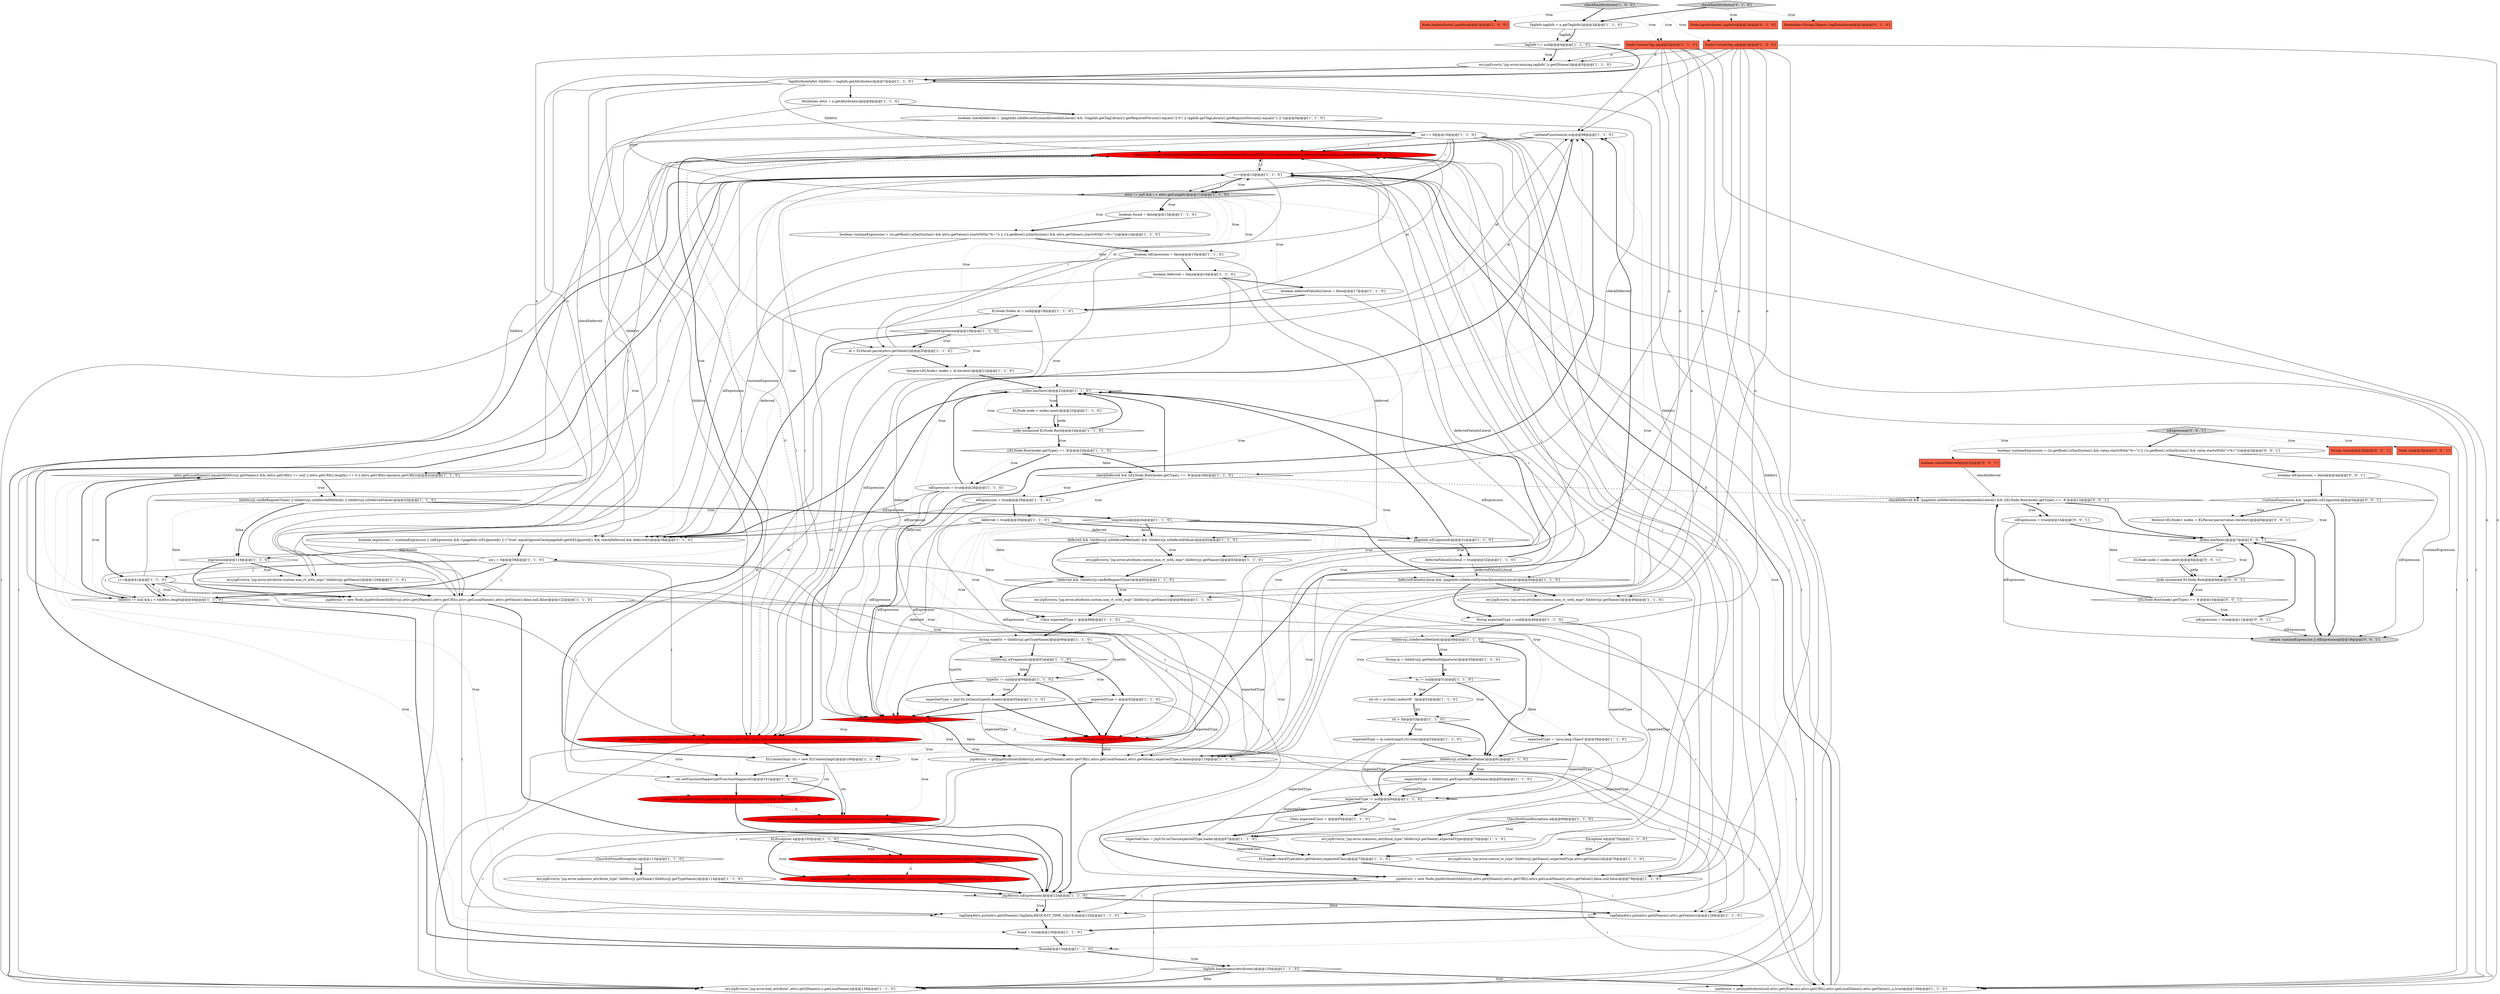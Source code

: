 digraph {
47 [style = filled, label = "checkXmlAttributes['1', '0', '0']", fillcolor = lightgray, shape = diamond image = "AAA0AAABBB1BBB"];
57 [style = filled, label = "Iterator<ELNode> nodes = el.iterator()@@@21@@@['1', '1', '0']", fillcolor = white, shape = ellipse image = "AAA0AAABBB1BBB"];
83 [style = filled, label = "validateFunctions(el,n)@@@98@@@['1', '1', '0']", fillcolor = white, shape = ellipse image = "AAA0AAABBB1BBB"];
109 [style = filled, label = "elExpression = true@@@14@@@['0', '0', '1']", fillcolor = white, shape = ellipse image = "AAA0AAABBB3BBB"];
94 [style = filled, label = "checkXmlAttributes['0', '1', '0']", fillcolor = lightgray, shape = diamond image = "AAA0AAABBB2BBB"];
16 [style = filled, label = "ctx.setFunctionMapper(getFunctionMapper(el))@@@101@@@['1', '1', '0']", fillcolor = white, shape = ellipse image = "AAA0AAABBB1BBB"];
65 [style = filled, label = "tldAttrs(j(.canBeRequestTime() || tldAttrs(j(.isDeferredMethod() || tldAttrs(j(.isDeferredValue()@@@43@@@['1', '1', '0']", fillcolor = white, shape = diamond image = "AAA0AAABBB1BBB"];
96 [style = filled, label = "jspAttrs(i( = new Node.JspAttribute(tldAttrs(j(,attrs.getQName(i),attrs.getURI(i),attrs.getLocalName(i),attrs.getValue(i),false,el,false)@@@99@@@['0', '1', '0']", fillcolor = red, shape = ellipse image = "AAA1AAABBB2BBB"];
87 [style = filled, label = "deferred && !tldAttrs(j(.isDeferredMethod() && !tldAttrs(j(.isDeferredValue()@@@82@@@['1', '1', '0']", fillcolor = white, shape = diamond image = "AAA0AAABBB1BBB"];
52 [style = filled, label = "expectedType = JspUtil.toClass(typeStr,loader)@@@95@@@['1', '1', '0']", fillcolor = white, shape = ellipse image = "AAA0AAABBB1BBB"];
111 [style = filled, label = "return runtimeExpression || elExpression@@@19@@@['0', '0', '1']", fillcolor = lightgray, shape = ellipse image = "AAA0AAABBB3BBB"];
108 [style = filled, label = "((ELNode.Root)node).getType() == '$'@@@10@@@['0', '0', '1']", fillcolor = white, shape = diamond image = "AAA0AAABBB3BBB"];
7 [style = filled, label = "err.jspError(n,\"jsp.error.coerce_to_type\",tldAttrs(j(.getName(),expectedType,attrs.getValue(i))@@@76@@@['1', '1', '0']", fillcolor = white, shape = ellipse image = "AAA0AAABBB1BBB"];
113 [style = filled, label = "boolean checkDeferred@@@2@@@['0', '0', '1']", fillcolor = tomato, shape = box image = "AAA0AAABBB3BBB"];
77 [style = filled, label = "tagInfo.hasDynamicAttributes()@@@135@@@['1', '1', '0']", fillcolor = white, shape = diamond image = "AAA0AAABBB1BBB"];
78 [style = filled, label = "boolean expression = runtimeExpression || (elExpression && (!pageInfo.isELIgnored() || (!\"true\".equalsIgnoreCase(pageInfo.getIsELIgnored()) && checkDeferred && deferred)))@@@38@@@['1', '1', '0']", fillcolor = white, shape = ellipse image = "AAA0AAABBB1BBB"];
103 [style = filled, label = "String value@@@2@@@['0', '0', '1']", fillcolor = tomato, shape = box image = "AAA0AAABBB3BBB"];
69 [style = filled, label = "Class expectedType = @@@88@@@['1', '1', '0']", fillcolor = white, shape = ellipse image = "AAA0AAABBB1BBB"];
95 [style = filled, label = "Node.JspAttribute(( jspAttrs@@@2@@@['0', '1', '0']", fillcolor = tomato, shape = box image = "AAA0AAABBB2BBB"];
106 [style = filled, label = "!runtimeExpression && !pageInfo.isELIgnored()@@@5@@@['0', '0', '1']", fillcolor = white, shape = diamond image = "AAA0AAABBB3BBB"];
29 [style = filled, label = "el = ELParser.parse(attrs.getValue(i))@@@20@@@['1', '1', '0']", fillcolor = white, shape = ellipse image = "AAA0AAABBB1BBB"];
44 [style = filled, label = "String typeStr = tldAttrs(j(.getTypeName()@@@90@@@['1', '1', '0']", fillcolor = white, shape = ellipse image = "AAA0AAABBB1BBB"];
80 [style = filled, label = "expression@@@119@@@['1', '1', '0']", fillcolor = white, shape = diamond image = "AAA0AAABBB1BBB"];
23 [style = filled, label = "elExpression = true@@@29@@@['1', '1', '0']", fillcolor = white, shape = ellipse image = "AAA0AAABBB1BBB"];
36 [style = filled, label = "elExpression = true@@@26@@@['1', '1', '0']", fillcolor = white, shape = ellipse image = "AAA0AAABBB1BBB"];
102 [style = filled, label = "isExpression['0', '0', '1']", fillcolor = lightgray, shape = diamond image = "AAA0AAABBB3BBB"];
33 [style = filled, label = "Exception e@@@75@@@['1', '1', '0']", fillcolor = white, shape = diamond image = "AAA0AAABBB1BBB"];
98 [style = filled, label = "this.err.jspError(n.getStart(),\"jsp.error.invalid.expression\",attrs.getValue(i),e.toString())@@@106@@@['0', '1', '0']", fillcolor = red, shape = ellipse image = "AAA1AAABBB2BBB"];
51 [style = filled, label = "this.err.jspError(n.getStart(),\"jsp.error.invalid.expression\",attrs.getValue(i),e.toString())@@@106@@@['1', '0', '0']", fillcolor = red, shape = ellipse image = "AAA1AAABBB1BBB"];
50 [style = filled, label = "boolean runtimeExpression = ((n.getRoot().isXmlSyntax() && attrs.getValue(i).startsWith(\"%=\")) || (!n.getRoot().isXmlSyntax() && attrs.getValue(i).startsWith(\"<%=\")))@@@14@@@['1', '1', '0']", fillcolor = white, shape = ellipse image = "AAA0AAABBB1BBB"];
15 [style = filled, label = "expectedType = m.substring(0,rti).trim()@@@54@@@['1', '1', '0']", fillcolor = white, shape = ellipse image = "AAA0AAABBB1BBB"];
6 [style = filled, label = "Node.CustomTag n@@@2@@@['1', '0', '0']", fillcolor = tomato, shape = box image = "AAA0AAABBB1BBB"];
27 [style = filled, label = "m != null@@@51@@@['1', '1', '0']", fillcolor = white, shape = diamond image = "AAA0AAABBB1BBB"];
39 [style = filled, label = "deferredValueIsLiteral && !pageInfo.isDeferredSyntaxAllowedAsLiteral()@@@45@@@['1', '1', '0']", fillcolor = white, shape = diamond image = "AAA0AAABBB1BBB"];
54 [style = filled, label = "err.jspError(n,\"jsp.error.attribute.custom.non_rt_with_expr\",tldAttrs(j(.getName())@@@86@@@['1', '1', '0']", fillcolor = white, shape = ellipse image = "AAA0AAABBB1BBB"];
26 [style = filled, label = "!found@@@134@@@['1', '1', '0']", fillcolor = white, shape = diamond image = "AAA0AAABBB1BBB"];
90 [style = filled, label = "err.jspError(n,\"jsp.error.attribute.custom.non_rt_with_expr\",tldAttrs(j(.getName())@@@46@@@['1', '1', '0']", fillcolor = white, shape = ellipse image = "AAA0AAABBB1BBB"];
81 [style = filled, label = "int rti = m.trim().indexOf(' ')@@@52@@@['1', '1', '0']", fillcolor = white, shape = ellipse image = "AAA0AAABBB1BBB"];
74 [style = filled, label = "((ELNode.Root)node).getType() == '$'@@@25@@@['1', '1', '0']", fillcolor = white, shape = diamond image = "AAA0AAABBB1BBB"];
92 [style = filled, label = "Hashtable<String,Object> tagDataAttrs@@@2@@@['0', '1', '0']", fillcolor = tomato, shape = box image = "AAA0AAABBB2BBB"];
35 [style = filled, label = "int j = 0@@@39@@@['1', '1', '0']", fillcolor = white, shape = ellipse image = "AAA0AAABBB1BBB"];
93 [style = filled, label = "jspAttrs(i(.validateEL(this.pageInfo.getExpressionFactory(),ctx)@@@103@@@['0', '1', '0']", fillcolor = red, shape = ellipse image = "AAA1AAABBB2BBB"];
100 [style = filled, label = "boolean elExpression = false@@@4@@@['0', '0', '1']", fillcolor = white, shape = ellipse image = "AAA0AAABBB3BBB"];
48 [style = filled, label = "ELNode.Nodes el = null@@@18@@@['1', '1', '0']", fillcolor = white, shape = ellipse image = "AAA0AAABBB1BBB"];
61 [style = filled, label = "ELSupport.checkType(attrs.getValue(i),expectedClass)@@@73@@@['1', '1', '0']", fillcolor = white, shape = ellipse image = "AAA0AAABBB1BBB"];
88 [style = filled, label = "checkDeferred && ((ELNode.Root)node).getType() == '#'@@@28@@@['1', '1', '0']", fillcolor = white, shape = diamond image = "AAA0AAABBB1BBB"];
4 [style = filled, label = "pageInfo.isELIgnored()@@@31@@@['1', '1', '0']", fillcolor = white, shape = diamond image = "AAA0AAABBB1BBB"];
85 [style = filled, label = "String expectedType = null@@@48@@@['1', '1', '0']", fillcolor = white, shape = ellipse image = "AAA0AAABBB1BBB"];
22 [style = filled, label = "deferred || elExpression@@@97@@@['1', '0', '0']", fillcolor = red, shape = diamond image = "AAA1AAABBB1BBB"];
89 [style = filled, label = "found = true@@@130@@@['1', '1', '0']", fillcolor = white, shape = ellipse image = "AAA0AAABBB1BBB"];
56 [style = filled, label = "deferredValueIsLiteral = true@@@32@@@['1', '1', '0']", fillcolor = white, shape = ellipse image = "AAA0AAABBB1BBB"];
5 [style = filled, label = "boolean elExpression = false@@@15@@@['1', '1', '0']", fillcolor = white, shape = ellipse image = "AAA0AAABBB1BBB"];
58 [style = filled, label = "err.jspError(n,\"jsp.error.attribute.custom.non_rt_with_expr\",tldAttrs(j(.getName())@@@83@@@['1', '1', '0']", fillcolor = white, shape = ellipse image = "AAA0AAABBB1BBB"];
55 [style = filled, label = "j++@@@41@@@['1', '1', '0']", fillcolor = white, shape = ellipse image = "AAA0AAABBB1BBB"];
1 [style = filled, label = "tldAttrs(j(.isDeferredMethod()@@@49@@@['1', '1', '0']", fillcolor = white, shape = diamond image = "AAA0AAABBB1BBB"];
114 [style = filled, label = "checkDeferred && !pageInfo.isDeferredSyntaxAllowedAsLiteral() && ((ELNode.Root)node).getType() == '#'@@@13@@@['0', '0', '1']", fillcolor = white, shape = diamond image = "AAA0AAABBB3BBB"];
30 [style = filled, label = "!expression@@@44@@@['1', '1', '0']", fillcolor = white, shape = diamond image = "AAA0AAABBB1BBB"];
2 [style = filled, label = "expectedType = \"java.lang.Object\"@@@58@@@['1', '1', '0']", fillcolor = white, shape = ellipse image = "AAA0AAABBB1BBB"];
62 [style = filled, label = "jspAttrs(i(.isExpression()@@@124@@@['1', '1', '0']", fillcolor = white, shape = diamond image = "AAA0AAABBB1BBB"];
43 [style = filled, label = "ClassNotFoundException e@@@69@@@['1', '1', '0']", fillcolor = white, shape = diamond image = "AAA0AAABBB1BBB"];
86 [style = filled, label = "tldAttrs(j(.isFragment()@@@91@@@['1', '1', '0']", fillcolor = white, shape = diamond image = "AAA0AAABBB1BBB"];
37 [style = filled, label = "!deferred && !tldAttrs(j(.canBeRequestTime()@@@85@@@['1', '1', '0']", fillcolor = white, shape = diamond image = "AAA0AAABBB1BBB"];
11 [style = filled, label = "Node.JspAttribute(( jspAttrs@@@2@@@['1', '0', '0']", fillcolor = tomato, shape = box image = "AAA0AAABBB1BBB"];
49 [style = filled, label = "ELNode node = nodes.next()@@@23@@@['1', '1', '0']", fillcolor = white, shape = ellipse image = "AAA0AAABBB1BBB"];
31 [style = filled, label = "err.jspError(n,\"jsp.error.unknown_attribute_type\",tldAttrs(j(.getName(),tldAttrs(j(.getTypeName())@@@114@@@['1', '1', '0']", fillcolor = white, shape = ellipse image = "AAA0AAABBB1BBB"];
72 [style = filled, label = "boolean deferred = false@@@16@@@['1', '1', '0']", fillcolor = white, shape = ellipse image = "AAA0AAABBB1BBB"];
12 [style = filled, label = "String m = tldAttrs(j(.getMethodSignature()@@@50@@@['1', '1', '0']", fillcolor = white, shape = ellipse image = "AAA0AAABBB1BBB"];
112 [style = filled, label = "Iterator<ELNode> nodes = ELParser.parse(value).iterator()@@@6@@@['0', '0', '1']", fillcolor = white, shape = ellipse image = "AAA0AAABBB3BBB"];
68 [style = filled, label = "tldAttrs != null && j < tldAttrs.length@@@40@@@['1', '1', '0']", fillcolor = white, shape = diamond image = "AAA0AAABBB1BBB"];
76 [style = filled, label = "deferred = true@@@30@@@['1', '1', '0']", fillcolor = white, shape = ellipse image = "AAA0AAABBB1BBB"];
101 [style = filled, label = "elExpression = true@@@11@@@['0', '0', '1']", fillcolor = white, shape = ellipse image = "AAA0AAABBB3BBB"];
20 [style = filled, label = "i++@@@12@@@['1', '1', '0']", fillcolor = white, shape = ellipse image = "AAA0AAABBB1BBB"];
10 [style = filled, label = "jspAttrs(i( = new Node.JspAttribute(tldAttrs(j(,attrs.getQName(i),attrs.getURI(i),attrs.getLocalName(i),attrs.getValue(i),false,null,false)@@@122@@@['1', '1', '0']", fillcolor = white, shape = ellipse image = "AAA0AAABBB1BBB"];
24 [style = filled, label = "tldAttrs(j(.isDeferredValue()@@@61@@@['1', '1', '0']", fillcolor = white, shape = diamond image = "AAA0AAABBB1BBB"];
18 [style = filled, label = "tagDataAttrs.put(attrs.getQName(i),attrs.getValue(i))@@@128@@@['1', '1', '0']", fillcolor = white, shape = ellipse image = "AAA0AAABBB1BBB"];
14 [style = filled, label = "int i = 0@@@10@@@['1', '1', '0']", fillcolor = white, shape = ellipse image = "AAA0AAABBB1BBB"];
38 [style = filled, label = "nodes.hasNext()@@@22@@@['1', '1', '0']", fillcolor = white, shape = diamond image = "AAA0AAABBB1BBB"];
107 [style = filled, label = "node instanceof ELNode.Root@@@9@@@['0', '0', '1']", fillcolor = white, shape = diamond image = "AAA0AAABBB3BBB"];
42 [style = filled, label = "Node.CustomTag n@@@2@@@['1', '1', '0']", fillcolor = tomato, shape = box image = "AAA0AAABBB1BBB"];
91 [style = filled, label = "tagInfo == null@@@4@@@['1', '1', '0']", fillcolor = white, shape = diamond image = "AAA0AAABBB1BBB"];
40 [style = filled, label = "Attributes attrs = n.getAttributes()@@@8@@@['1', '1', '0']", fillcolor = white, shape = ellipse image = "AAA0AAABBB1BBB"];
17 [style = filled, label = "err.jspError(n,\"jsp.error.attribute.custom.non_rt_with_expr\",tldAttrs(j(.getName())@@@120@@@['1', '1', '0']", fillcolor = white, shape = ellipse image = "AAA0AAABBB1BBB"];
41 [style = filled, label = "boolean checkDeferred = !pageInfo.isDeferredSyntaxAllowedAsLiteral() && !(tagInfo.getTagLibrary().getRequiredVersion().equals(\"2.0\") || tagInfo.getTagLibrary().getRequiredVersion().equals(\"1.2\"))@@@9@@@['1', '1', '0']", fillcolor = white, shape = ellipse image = "AAA0AAABBB1BBB"];
64 [style = filled, label = "jspAttrs(i( = new Node.JspAttribute(tldAttrs(j(,attrs.getQName(i),attrs.getURI(i),attrs.getLocalName(i),attrs.getValue(i),false,el,false)@@@99@@@['1', '0', '0']", fillcolor = red, shape = ellipse image = "AAA1AAABBB1BBB"];
46 [style = filled, label = "rti > 0@@@53@@@['1', '1', '0']", fillcolor = white, shape = diamond image = "AAA0AAABBB1BBB"];
79 [style = filled, label = "ELContextImpl ctx = new ELContextImpl()@@@100@@@['1', '1', '0']", fillcolor = white, shape = ellipse image = "AAA0AAABBB1BBB"];
105 [style = filled, label = "ELNode node = nodes.next()@@@8@@@['0', '0', '1']", fillcolor = white, shape = ellipse image = "AAA0AAABBB3BBB"];
82 [style = filled, label = "jspAttrs(i(.validateEL(this.pageInfo.getExpressionFactory(),ctx)@@@103@@@['1', '0', '0']", fillcolor = red, shape = ellipse image = "AAA1AAABBB1BBB"];
32 [style = filled, label = "expectedClass = JspUtil.toClass(expectedType,loader)@@@67@@@['1', '1', '0']", fillcolor = white, shape = ellipse image = "AAA0AAABBB1BBB"];
9 [style = filled, label = "boolean found = false@@@13@@@['1', '1', '0']", fillcolor = white, shape = ellipse image = "AAA0AAABBB1BBB"];
99 [style = filled, label = "Node n@@@2@@@['0', '0', '1']", fillcolor = tomato, shape = box image = "AAA0AAABBB3BBB"];
25 [style = filled, label = "expectedType = tldAttrs(j(.getExpectedTypeName()@@@62@@@['1', '1', '0']", fillcolor = white, shape = ellipse image = "AAA0AAABBB1BBB"];
84 [style = filled, label = "!runtimeExpression@@@19@@@['1', '1', '0']", fillcolor = white, shape = diamond image = "AAA0AAABBB1BBB"];
73 [style = filled, label = "TagInfo tagInfo = n.getTagInfo()@@@3@@@['1', '1', '0']", fillcolor = white, shape = ellipse image = "AAA0AAABBB1BBB"];
53 [style = filled, label = "Class expectedClass = @@@65@@@['1', '1', '0']", fillcolor = white, shape = ellipse image = "AAA0AAABBB1BBB"];
110 [style = filled, label = "nodes.hasNext()@@@7@@@['0', '0', '1']", fillcolor = white, shape = diamond image = "AAA0AAABBB3BBB"];
19 [style = filled, label = "ClassNotFoundException e@@@113@@@['1', '1', '0']", fillcolor = white, shape = diamond image = "AAA0AAABBB1BBB"];
3 [style = filled, label = "boolean deferredValueIsLiteral = false@@@17@@@['1', '1', '0']", fillcolor = white, shape = ellipse image = "AAA0AAABBB1BBB"];
0 [style = filled, label = "tagDataAttrs.put(attrs.getQName(i),TagData.REQUEST_TIME_VALUE)@@@125@@@['1', '1', '0']", fillcolor = white, shape = ellipse image = "AAA0AAABBB1BBB"];
34 [style = filled, label = "ELException e@@@105@@@['1', '1', '0']", fillcolor = white, shape = diamond image = "AAA0AAABBB1BBB"];
45 [style = filled, label = "jspAttrs(i( = getJspAttribute(null,attrs.getQName(i),attrs.getURI(i),attrs.getLocalName(i),attrs.getValue(i),,n,true)@@@136@@@['1', '1', '0']", fillcolor = white, shape = ellipse image = "AAA0AAABBB1BBB"];
67 [style = filled, label = "jspAttrs(i( = new Node.JspAttribute(tldAttrs(j(,attrs.getQName(i),attrs.getURI(i),attrs.getLocalName(i),attrs.getValue(i),false,null,false)@@@79@@@['1', '1', '0']", fillcolor = white, shape = ellipse image = "AAA0AAABBB1BBB"];
21 [style = filled, label = "expectedType = @@@92@@@['1', '1', '0']", fillcolor = white, shape = ellipse image = "AAA0AAABBB1BBB"];
97 [style = filled, label = "elExpression@@@97@@@['0', '1', '0']", fillcolor = red, shape = diamond image = "AAA1AAABBB2BBB"];
8 [style = filled, label = "TagAttributeInfo(( tldAttrs = tagInfo.getAttributes()@@@7@@@['1', '1', '0']", fillcolor = white, shape = ellipse image = "AAA0AAABBB1BBB"];
71 [style = filled, label = "attrs != null && i < attrs.getLength()@@@11@@@['1', '1', '0']", fillcolor = lightgray, shape = diamond image = "AAA0AAABBB1BBB"];
63 [style = filled, label = "typeStr != null@@@94@@@['1', '1', '0']", fillcolor = white, shape = diamond image = "AAA0AAABBB1BBB"];
70 [style = filled, label = "jspAttrs(i( = getJspAttribute(tldAttrs(j(,attrs.getQName(i),attrs.getURI(i),attrs.getLocalName(i),attrs.getValue(i),expectedType,n,false)@@@110@@@['1', '1', '0']", fillcolor = white, shape = ellipse image = "AAA0AAABBB1BBB"];
104 [style = filled, label = "boolean runtimeExpression = ((n.getRoot().isXmlSyntax() && value.startsWith(\"%=\")) || (!n.getRoot().isXmlSyntax() && value.startsWith(\"<%=\")))@@@3@@@['0', '0', '1']", fillcolor = white, shape = ellipse image = "AAA0AAABBB3BBB"];
13 [style = filled, label = "err.jspError(n,\"jsp.error.missing.tagInfo\",n.getQName())@@@5@@@['1', '1', '0']", fillcolor = white, shape = ellipse image = "AAA0AAABBB1BBB"];
66 [style = filled, label = "node instanceof ELNode.Root@@@24@@@['1', '1', '0']", fillcolor = white, shape = diamond image = "AAA0AAABBB1BBB"];
75 [style = filled, label = "expectedType != null@@@64@@@['1', '1', '0']", fillcolor = white, shape = diamond image = "AAA0AAABBB1BBB"];
28 [style = filled, label = "err.jspError(n,\"jsp.error.unknown_attribute_type\",tldAttrs(j(.getName(),expectedType)@@@70@@@['1', '1', '0']", fillcolor = white, shape = ellipse image = "AAA0AAABBB1BBB"];
60 [style = filled, label = "err.jspError(n,\"jsp.error.bad_attribute\",attrs.getQName(i),n.getLocalName())@@@139@@@['1', '1', '0']", fillcolor = white, shape = ellipse image = "AAA0AAABBB1BBB"];
59 [style = filled, label = "attrs.getLocalName(i).equals(tldAttrs(j(.getName()) && (attrs.getURI(i) == null || attrs.getURI(i).length() == 0 || attrs.getURI(i).equals(n.getURI()))@@@42@@@['1', '1', '0']", fillcolor = white, shape = diamond image = "AAA0AAABBB1BBB"];
52->97 [style = bold, label=""];
30->44 [style = dotted, label="true"];
55->68 [style = bold, label=""];
22->82 [style = dotted, label="true"];
75->53 [style = dotted, label="true"];
24->25 [style = dotted, label="true"];
20->10 [style = solid, label="i"];
65->80 [style = bold, label=""];
70->60 [style = solid, label="i"];
84->29 [style = bold, label=""];
64->45 [style = solid, label="i"];
23->76 [style = bold, label=""];
71->78 [style = dotted, label="true"];
6->13 [style = solid, label="n"];
23->97 [style = solid, label="elExpression"];
26->77 [style = bold, label=""];
85->75 [style = solid, label="expectedType"];
71->35 [style = dotted, label="true"];
1->12 [style = bold, label=""];
25->75 [style = bold, label=""];
71->9 [style = dotted, label="true"];
14->71 [style = solid, label="i"];
64->20 [style = solid, label="i"];
50->78 [style = solid, label="runtimeExpression"];
107->108 [style = dotted, label="true"];
71->72 [style = dotted, label="true"];
44->52 [style = solid, label="typeStr"];
110->105 [style = bold, label=""];
20->60 [style = solid, label="i"];
101->111 [style = solid, label="elExpression"];
108->114 [style = dotted, label="false"];
106->110 [style = dotted, label="true"];
62->0 [style = bold, label=""];
63->52 [style = dotted, label="true"];
4->56 [style = bold, label=""];
15->32 [style = solid, label="expectedType"];
78->35 [style = bold, label=""];
21->22 [style = bold, label=""];
5->78 [style = solid, label="elExpression"];
82->62 [style = bold, label=""];
86->63 [style = dotted, label="false"];
5->72 [style = bold, label=""];
14->45 [style = solid, label="i"];
42->54 [style = solid, label="n"];
26->20 [style = bold, label=""];
68->26 [style = bold, label=""];
17->10 [style = bold, label=""];
71->20 [style = dotted, label="true"];
42->60 [style = solid, label="n"];
20->67 [style = solid, label="i"];
55->96 [style = solid, label="j"];
94->95 [style = dotted, label="true"];
65->80 [style = dotted, label="false"];
20->70 [style = solid, label="i"];
41->88 [style = solid, label="checkDeferred"];
5->22 [style = solid, label="elExpression"];
58->37 [style = bold, label=""];
47->11 [style = dotted, label="true"];
14->10 [style = solid, label="i"];
48->16 [style = solid, label="el"];
52->22 [style = bold, label=""];
20->29 [style = solid, label="i"];
18->89 [style = bold, label=""];
72->3 [style = bold, label=""];
87->58 [style = bold, label=""];
16->82 [style = bold, label=""];
105->107 [style = bold, label=""];
10->62 [style = bold, label=""];
27->46 [style = dotted, label="true"];
94->92 [style = dotted, label="true"];
97->83 [style = dotted, label="true"];
36->22 [style = solid, label="elExpression"];
96->60 [style = solid, label="i"];
14->61 [style = solid, label="i"];
114->109 [style = dotted, label="true"];
42->13 [style = solid, label="n"];
75->67 [style = bold, label=""];
33->7 [style = dotted, label="true"];
3->39 [style = solid, label="deferredValueIsLiteral"];
107->108 [style = bold, label=""];
66->74 [style = bold, label=""];
109->110 [style = bold, label=""];
70->62 [style = bold, label=""];
64->60 [style = solid, label="i"];
108->101 [style = bold, label=""];
51->98 [style = dashed, label="0"];
66->74 [style = dotted, label="true"];
1->24 [style = bold, label=""];
48->83 [style = solid, label="el"];
85->32 [style = solid, label="expectedType"];
106->112 [style = bold, label=""];
102->104 [style = bold, label=""];
106->111 [style = bold, label=""];
94->42 [style = dotted, label="true"];
77->45 [style = dotted, label="true"];
9->50 [style = bold, label=""];
22->97 [style = dashed, label="0"];
88->38 [style = bold, label=""];
27->81 [style = bold, label=""];
14->96 [style = solid, label="i"];
34->98 [style = bold, label=""];
6->90 [style = solid, label="n"];
12->27 [style = solid, label="m"];
110->105 [style = dotted, label="true"];
46->15 [style = bold, label=""];
48->96 [style = solid, label="el"];
7->67 [style = bold, label=""];
67->18 [style = solid, label="i"];
68->59 [style = dotted, label="true"];
44->86 [style = bold, label=""];
36->78 [style = solid, label="elExpression"];
63->22 [style = bold, label=""];
6->58 [style = solid, label="n"];
70->18 [style = solid, label="i"];
64->18 [style = solid, label="i"];
109->111 [style = solid, label="elExpression"];
69->70 [style = solid, label="expectedType"];
1->12 [style = dotted, label="true"];
77->60 [style = bold, label=""];
35->67 [style = solid, label="j"];
20->96 [style = solid, label="i"];
97->83 [style = bold, label=""];
97->16 [style = dotted, label="true"];
29->83 [style = solid, label="el"];
2->24 [style = bold, label=""];
30->39 [style = dotted, label="true"];
36->97 [style = solid, label="elExpression"];
38->78 [style = bold, label=""];
67->20 [style = solid, label="i"];
6->83 [style = solid, label="n"];
27->2 [style = bold, label=""];
10->20 [style = solid, label="i"];
37->54 [style = dotted, label="true"];
4->38 [style = bold, label=""];
70->0 [style = solid, label="i"];
6->54 [style = solid, label="n"];
16->93 [style = bold, label=""];
86->21 [style = dotted, label="true"];
46->24 [style = bold, label=""];
35->10 [style = solid, label="j"];
22->64 [style = dotted, label="true"];
0->89 [style = bold, label=""];
89->26 [style = bold, label=""];
91->8 [style = bold, label=""];
97->79 [style = dotted, label="true"];
47->42 [style = dotted, label="true"];
98->62 [style = bold, label=""];
59->55 [style = bold, label=""];
35->64 [style = solid, label="j"];
100->106 [style = bold, label=""];
70->20 [style = solid, label="i"];
10->45 [style = solid, label="i"];
60->20 [style = bold, label=""];
30->86 [style = dotted, label="true"];
71->3 [style = dotted, label="true"];
97->70 [style = dotted, label="false"];
59->65 [style = bold, label=""];
48->84 [style = bold, label=""];
22->70 [style = bold, label=""];
38->49 [style = dotted, label="true"];
73->91 [style = solid, label="tagInfo"];
55->70 [style = solid, label="j"];
84->38 [style = dotted, label="true"];
71->68 [style = dotted, label="true"];
45->20 [style = bold, label=""];
77->60 [style = dotted, label="false"];
72->78 [style = solid, label="deferred"];
40->71 [style = solid, label="attrs"];
45->20 [style = solid, label="i"];
55->67 [style = solid, label="j"];
70->45 [style = solid, label="i"];
59->65 [style = dotted, label="true"];
114->109 [style = bold, label=""];
73->91 [style = bold, label=""];
14->67 [style = solid, label="i"];
97->93 [style = dotted, label="true"];
20->71 [style = solid, label="i"];
29->96 [style = solid, label="el"];
14->59 [style = solid, label="i"];
30->24 [style = dotted, label="true"];
74->88 [style = dotted, label="false"];
35->70 [style = solid, label="j"];
6->17 [style = solid, label="n"];
42->83 [style = solid, label="n"];
2->75 [style = solid, label="expectedType"];
67->62 [style = bold, label=""];
83->96 [style = bold, label=""];
3->48 [style = bold, label=""];
5->97 [style = solid, label="elExpression"];
81->46 [style = solid, label="rti"];
15->24 [style = bold, label=""];
68->59 [style = bold, label=""];
47->6 [style = dotted, label="true"];
13->8 [style = bold, label=""];
30->87 [style = dotted, label="false"];
71->9 [style = bold, label=""];
64->0 [style = solid, label="i"];
8->40 [style = bold, label=""];
62->18 [style = dotted, label="false"];
81->46 [style = bold, label=""];
59->89 [style = dotted, label="true"];
64->96 [style = dashed, label="0"];
64->79 [style = bold, label=""];
96->0 [style = solid, label="i"];
76->4 [style = bold, label=""];
48->64 [style = solid, label="el"];
53->32 [style = bold, label=""];
96->79 [style = bold, label=""];
34->51 [style = dotted, label="true"];
57->38 [style = bold, label=""];
32->61 [style = solid, label="expectedClass"];
55->10 [style = solid, label="j"];
52->70 [style = solid, label="expectedType"];
102->113 [style = dotted, label="true"];
33->7 [style = bold, label=""];
32->61 [style = bold, label=""];
56->38 [style = bold, label=""];
44->63 [style = solid, label="typeStr"];
8->10 [style = solid, label="tldAttrs"];
77->45 [style = bold, label=""];
96->45 [style = solid, label="i"];
76->87 [style = solid, label="deferred"];
86->63 [style = bold, label=""];
108->114 [style = bold, label=""];
35->96 [style = solid, label="j"];
35->55 [style = solid, label="j"];
86->21 [style = bold, label=""];
113->114 [style = solid, label="checkDeferred"];
71->5 [style = dotted, label="true"];
8->68 [style = solid, label="tldAttrs"];
39->85 [style = bold, label=""];
28->61 [style = bold, label=""];
96->20 [style = solid, label="i"];
29->64 [style = solid, label="el"];
43->28 [style = dotted, label="true"];
42->90 [style = solid, label="n"];
96->18 [style = solid, label="i"];
29->57 [style = bold, label=""];
22->79 [style = dotted, label="true"];
91->13 [style = bold, label=""];
90->85 [style = bold, label=""];
72->87 [style = solid, label="deferred"];
8->96 [style = solid, label="tldAttrs"];
23->78 [style = solid, label="elExpression"];
41->78 [style = solid, label="checkDeferred"];
10->0 [style = solid, label="i"];
42->70 [style = solid, label="n"];
56->39 [style = solid, label="deferredValueIsLiteral"];
100->111 [style = solid, label="elExpression"];
88->4 [style = dotted, label="true"];
8->64 [style = solid, label="tldAttrs"];
76->78 [style = solid, label="deferred"];
20->64 [style = solid, label="i"];
71->26 [style = dotted, label="true"];
34->51 [style = bold, label=""];
105->107 [style = solid, label="node"];
14->20 [style = solid, label="i"];
82->93 [style = dashed, label="0"];
25->75 [style = solid, label="expectedType"];
27->2 [style = dotted, label="false"];
108->101 [style = dotted, label="true"];
88->23 [style = bold, label=""];
102->103 [style = dotted, label="true"];
19->31 [style = dotted, label="true"];
102->99 [style = dotted, label="true"];
112->110 [style = bold, label=""];
30->1 [style = dotted, label="true"];
20->45 [style = solid, label="i"];
79->16 [style = bold, label=""];
22->70 [style = dotted, label="false"];
19->31 [style = bold, label=""];
74->36 [style = bold, label=""];
24->75 [style = bold, label=""];
80->10 [style = bold, label=""];
110->111 [style = bold, label=""];
69->44 [style = bold, label=""];
43->28 [style = bold, label=""];
67->0 [style = solid, label="i"];
78->80 [style = solid, label="expression"];
49->66 [style = bold, label=""];
87->37 [style = bold, label=""];
14->29 [style = solid, label="i"];
71->48 [style = dotted, label="true"];
40->41 [style = bold, label=""];
26->77 [style = dotted, label="true"];
6->70 [style = solid, label="n"];
42->17 [style = solid, label="n"];
36->38 [style = bold, label=""];
75->53 [style = bold, label=""];
31->62 [style = bold, label=""];
30->22 [style = dotted, label="true"];
46->15 [style = dotted, label="true"];
88->114 [style = dashed, label="0"];
39->90 [style = bold, label=""];
107->110 [style = bold, label=""];
30->75 [style = dotted, label="true"];
4->56 [style = dotted, label="true"];
2->32 [style = solid, label="expectedType"];
87->58 [style = dotted, label="true"];
106->112 [style = dotted, label="true"];
65->10 [style = dotted, label="false"];
101->110 [style = bold, label=""];
97->70 [style = bold, label=""];
39->90 [style = dotted, label="true"];
14->60 [style = solid, label="i"];
59->62 [style = dotted, label="true"];
114->110 [style = bold, label=""];
67->60 [style = solid, label="i"];
50->5 [style = bold, label=""];
38->49 [style = bold, label=""];
30->85 [style = dotted, label="true"];
22->16 [style = dotted, label="true"];
42->58 [style = solid, label="n"];
62->0 [style = dotted, label="true"];
83->64 [style = bold, label=""];
62->18 [style = bold, label=""];
88->23 [style = dotted, label="true"];
14->64 [style = solid, label="i"];
1->27 [style = dotted, label="true"];
25->32 [style = solid, label="expectedType"];
88->76 [style = dotted, label="true"];
29->16 [style = solid, label="el"];
84->78 [style = bold, label=""];
30->87 [style = bold, label=""];
14->71 [style = bold, label=""];
79->82 [style = solid, label="ctx"];
30->37 [style = dotted, label="false"];
65->30 [style = dotted, label="true"];
21->70 [style = solid, label="expectedType"];
35->68 [style = solid, label="j"];
71->50 [style = dotted, label="true"];
68->55 [style = dotted, label="true"];
66->38 [style = bold, label=""];
38->66 [style = dotted, label="true"];
104->111 [style = solid, label="runtimeExpression"];
23->22 [style = solid, label="elExpression"];
65->30 [style = bold, label=""];
51->62 [style = bold, label=""];
79->93 [style = solid, label="ctx"];
110->107 [style = dotted, label="true"];
30->69 [style = dotted, label="false"];
30->67 [style = dotted, label="true"];
94->73 [style = bold, label=""];
14->70 [style = solid, label="i"];
80->17 [style = dotted, label="true"];
22->83 [style = dotted, label="true"];
15->75 [style = solid, label="expectedType"];
20->59 [style = solid, label="i"];
74->36 [style = dotted, label="true"];
91->13 [style = dotted, label="true"];
6->45 [style = solid, label="n"];
74->88 [style = bold, label=""];
10->60 [style = solid, label="i"];
8->70 [style = solid, label="tldAttrs"];
24->25 [style = bold, label=""];
37->69 [style = bold, label=""];
63->52 [style = bold, label=""];
76->22 [style = solid, label="deferred"];
63->97 [style = bold, label=""];
22->83 [style = bold, label=""];
55->64 [style = solid, label="j"];
12->27 [style = bold, label=""];
41->14 [style = bold, label=""];
75->32 [style = dotted, label="true"];
61->67 [style = bold, label=""];
30->97 [style = dotted, label="true"];
93->62 [style = bold, label=""];
71->84 [style = dotted, label="true"];
97->96 [style = dotted, label="true"];
42->45 [style = solid, label="n"];
47->73 [style = bold, label=""];
35->68 [style = bold, label=""];
10->18 [style = solid, label="i"];
27->81 [style = dotted, label="true"];
54->69 [style = bold, label=""];
6->60 [style = solid, label="n"];
55->68 [style = solid, label="j"];
84->29 [style = dotted, label="true"];
104->100 [style = bold, label=""];
49->66 [style = solid, label="node"];
20->71 [style = bold, label=""];
37->54 [style = bold, label=""];
75->61 [style = dotted, label="true"];
21->97 [style = bold, label=""];
34->98 [style = dotted, label="true"];
8->67 [style = solid, label="tldAttrs"];
30->39 [style = bold, label=""];
80->17 [style = bold, label=""];
67->45 [style = solid, label="i"];
85->1 [style = bold, label=""];
84->57 [style = dotted, label="true"];
72->22 [style = solid, label="deferred"];
20->61 [style = solid, label="i"];
}
